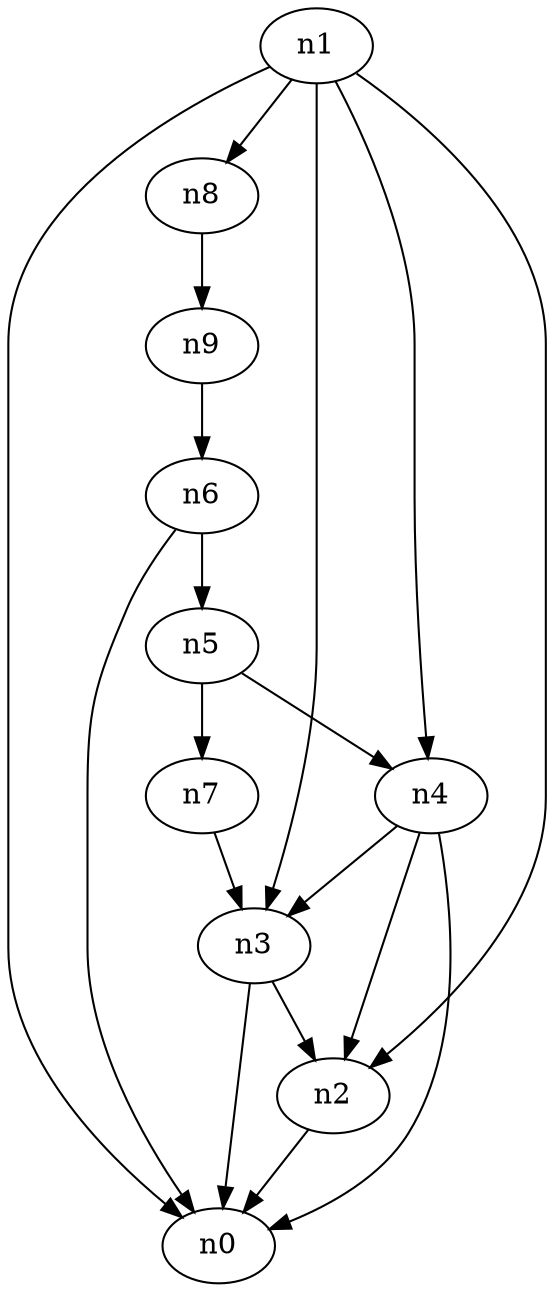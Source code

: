 digraph G {
	n1 -> n0	 [_graphml_id=e0];
	n1 -> n2	 [_graphml_id=e1];
	n1 -> n3	 [_graphml_id=e6];
	n1 -> n4	 [_graphml_id=e9];
	n1 -> n8	 [_graphml_id=e15];
	n2 -> n0	 [_graphml_id=e5];
	n3 -> n0	 [_graphml_id=e8];
	n3 -> n2	 [_graphml_id=e2];
	n4 -> n0	 [_graphml_id=e4];
	n4 -> n2	 [_graphml_id=e7];
	n4 -> n3	 [_graphml_id=e3];
	n5 -> n4	 [_graphml_id=e10];
	n5 -> n7	 [_graphml_id=e14];
	n6 -> n0	 [_graphml_id=e12];
	n6 -> n5	 [_graphml_id=e11];
	n7 -> n3	 [_graphml_id=e13];
	n8 -> n9	 [_graphml_id=e16];
	n9 -> n6	 [_graphml_id=e17];
}
